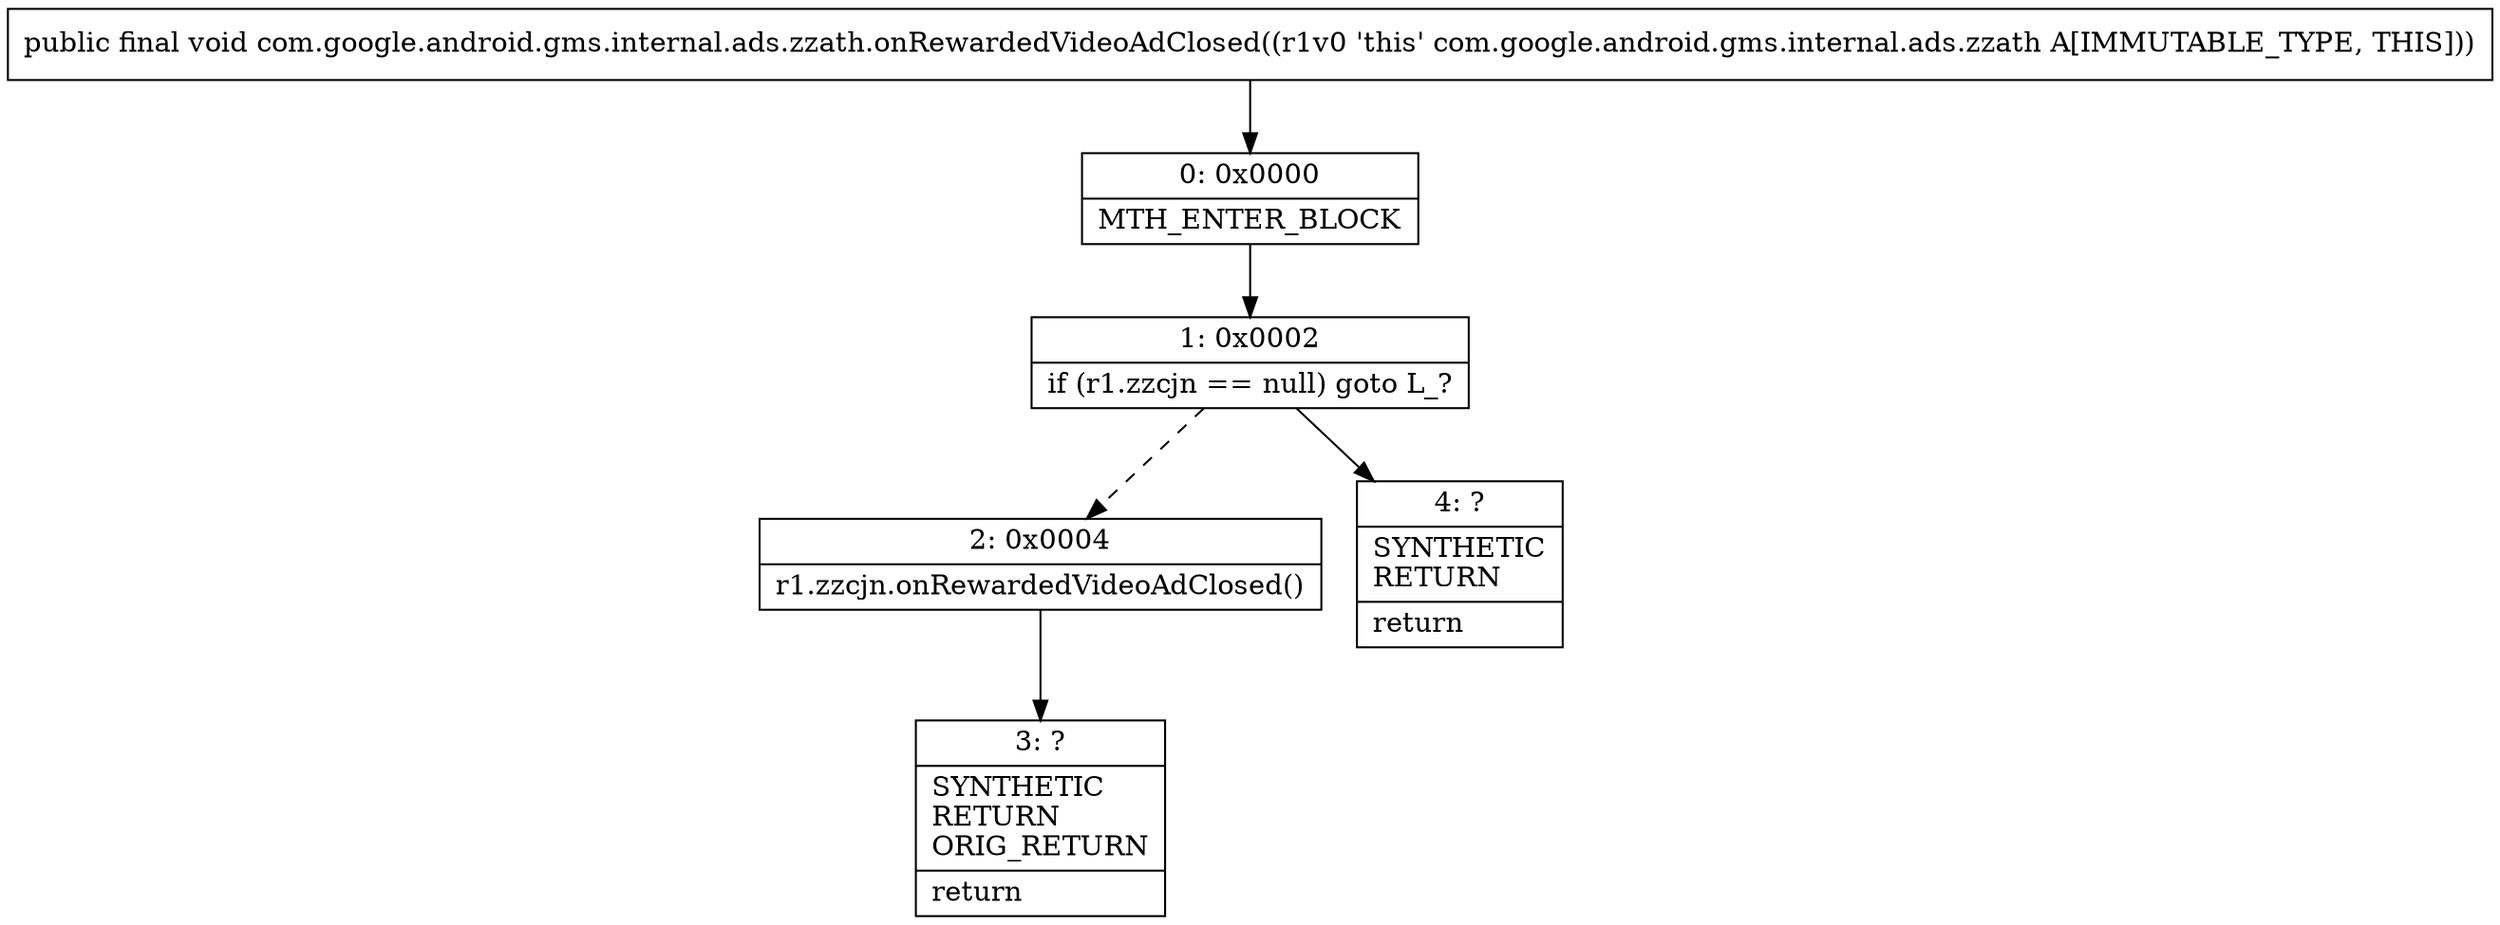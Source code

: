 digraph "CFG forcom.google.android.gms.internal.ads.zzath.onRewardedVideoAdClosed()V" {
Node_0 [shape=record,label="{0\:\ 0x0000|MTH_ENTER_BLOCK\l}"];
Node_1 [shape=record,label="{1\:\ 0x0002|if (r1.zzcjn == null) goto L_?\l}"];
Node_2 [shape=record,label="{2\:\ 0x0004|r1.zzcjn.onRewardedVideoAdClosed()\l}"];
Node_3 [shape=record,label="{3\:\ ?|SYNTHETIC\lRETURN\lORIG_RETURN\l|return\l}"];
Node_4 [shape=record,label="{4\:\ ?|SYNTHETIC\lRETURN\l|return\l}"];
MethodNode[shape=record,label="{public final void com.google.android.gms.internal.ads.zzath.onRewardedVideoAdClosed((r1v0 'this' com.google.android.gms.internal.ads.zzath A[IMMUTABLE_TYPE, THIS])) }"];
MethodNode -> Node_0;
Node_0 -> Node_1;
Node_1 -> Node_2[style=dashed];
Node_1 -> Node_4;
Node_2 -> Node_3;
}


